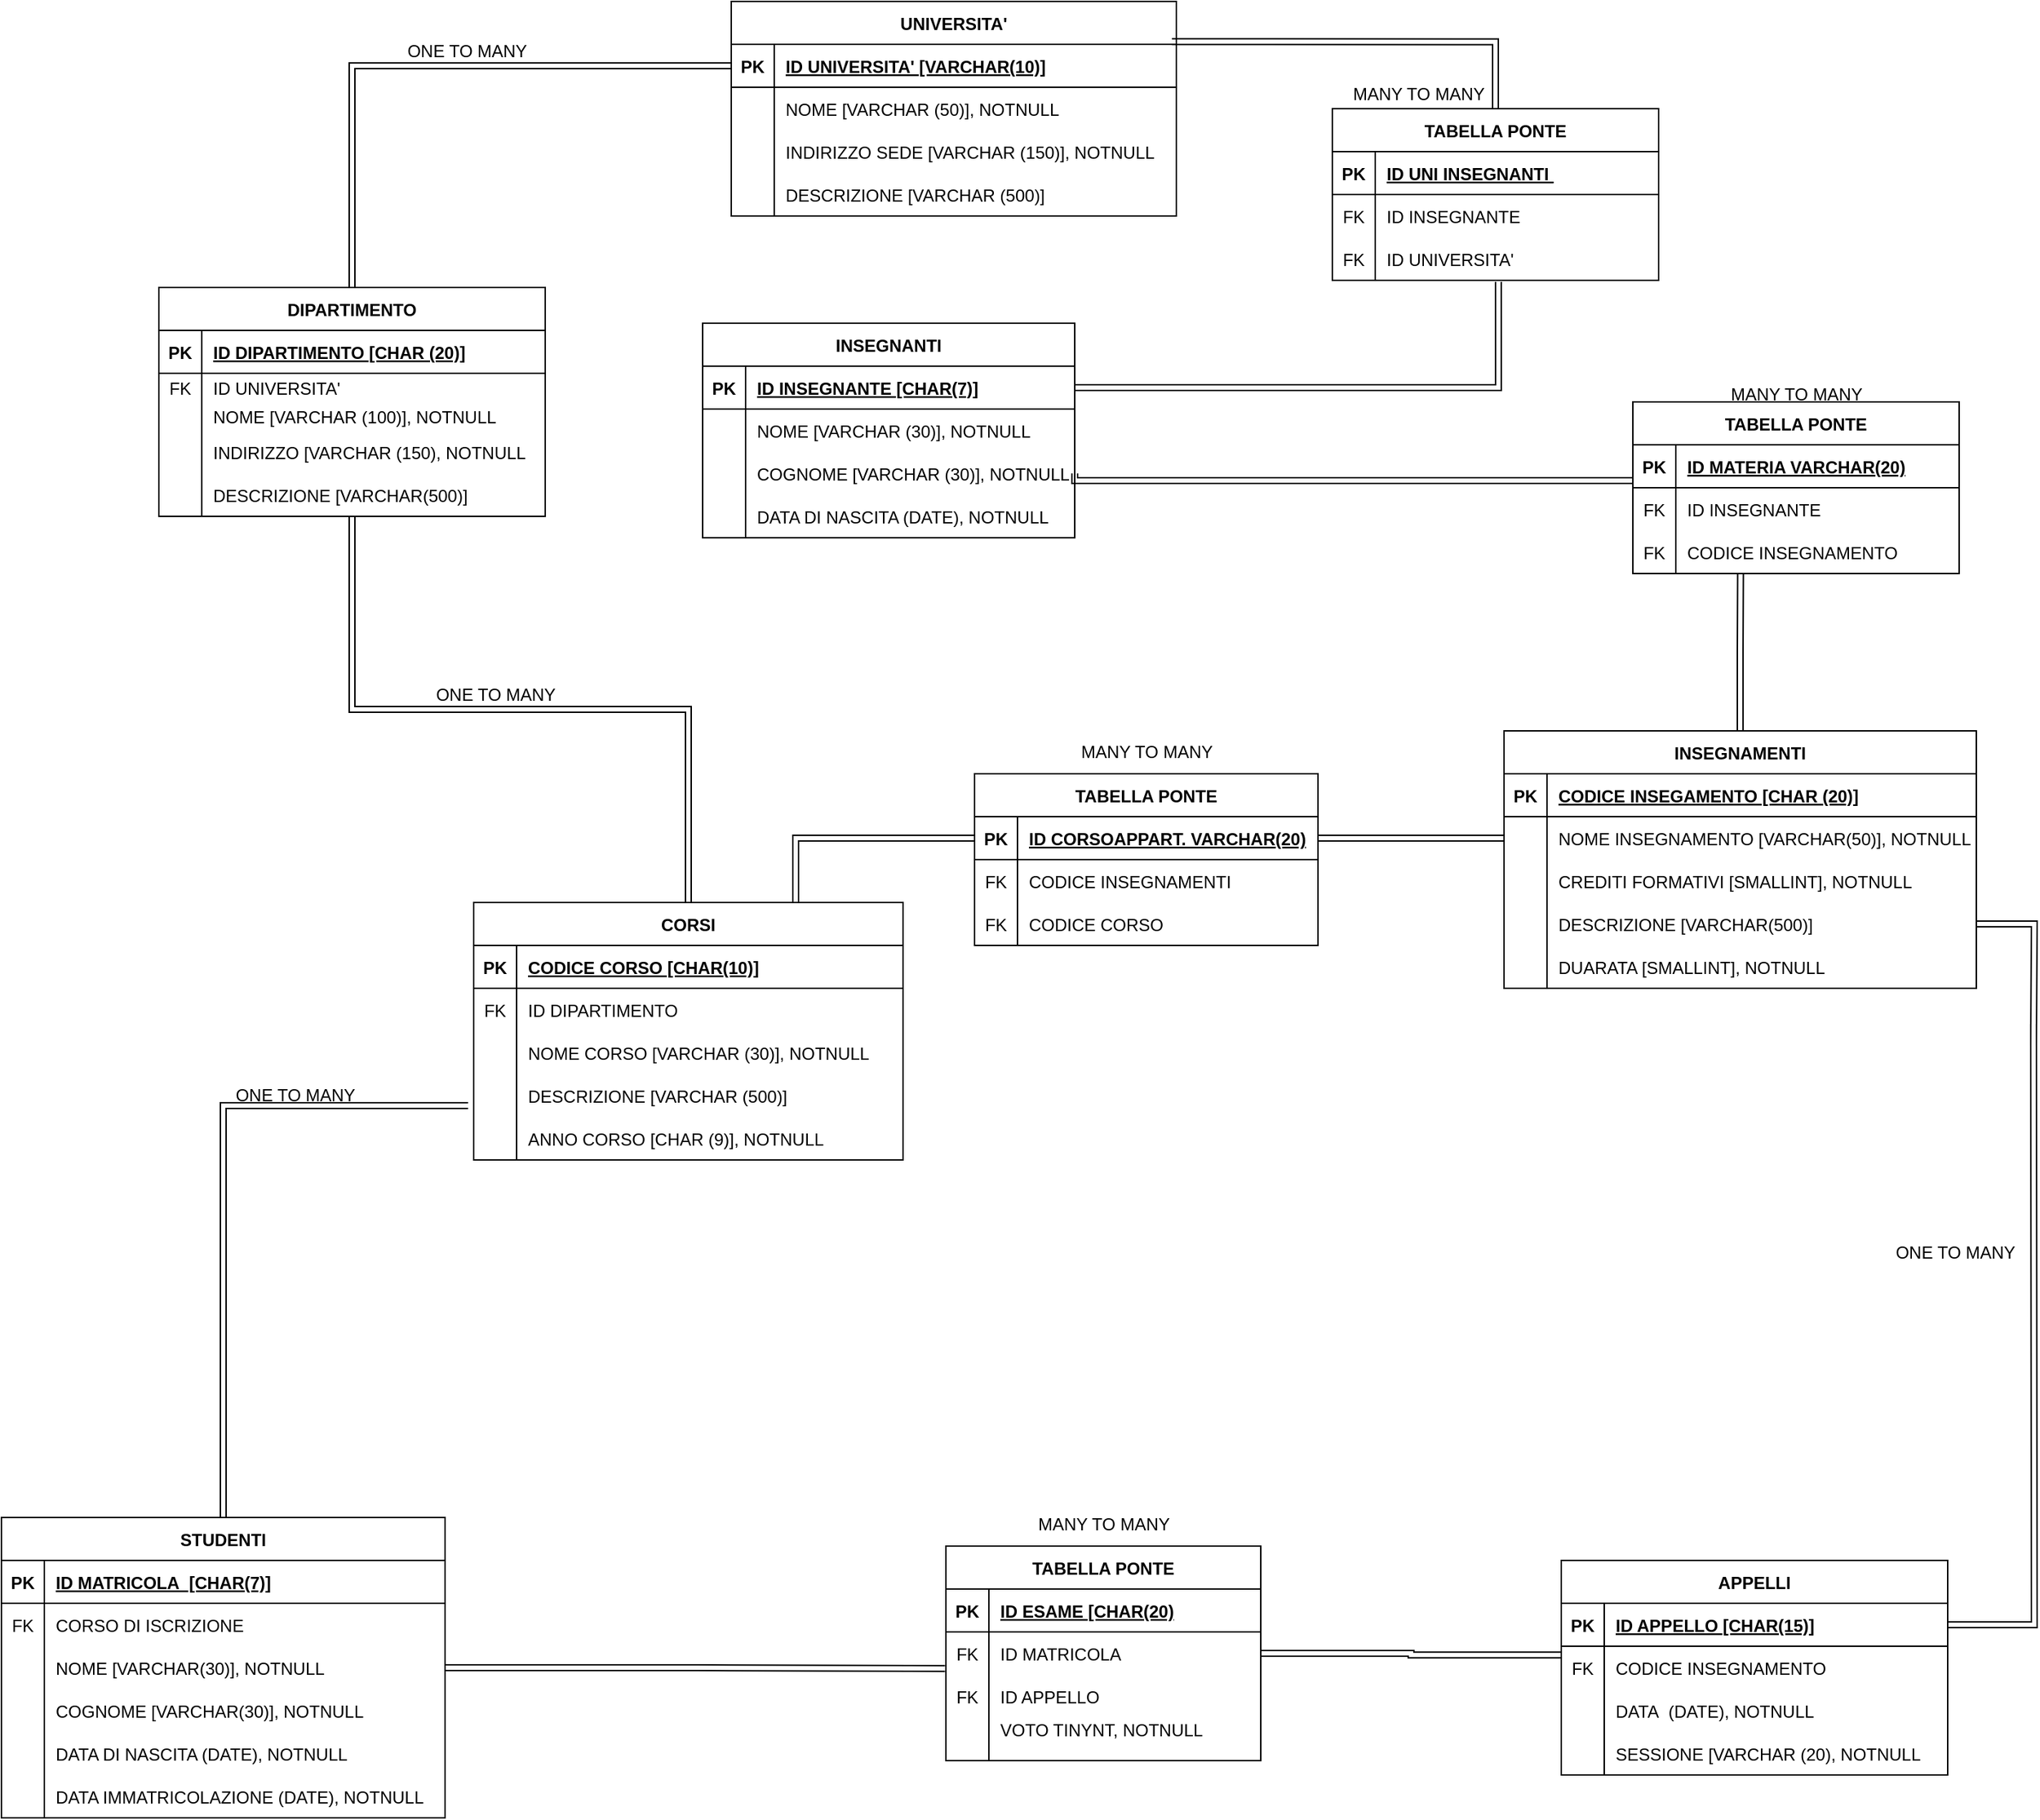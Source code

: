 <mxfile version="20.7.3" type="device"><diagram id="mHBm54Ux4mBfHh0A-Jvw" name="Pagina-1"><mxGraphModel dx="3434" dy="1375" grid="1" gridSize="10" guides="1" tooltips="1" connect="1" arrows="1" fold="1" page="1" pageScale="1" pageWidth="827" pageHeight="1169" math="0" shadow="0"><root><mxCell id="0"/><mxCell id="1" parent="0"/><mxCell id="JIilQJNJ3lquKVJtW94J-14" value="INSEGNANTI" style="shape=table;startSize=30;container=1;collapsible=1;childLayout=tableLayout;fixedRows=1;rowLines=0;fontStyle=1;align=center;resizeLast=1;" parent="1" vertex="1"><mxGeometry x="260" y="235" width="260" height="150" as="geometry"/></mxCell><mxCell id="JIilQJNJ3lquKVJtW94J-15" value="" style="shape=tableRow;horizontal=0;startSize=0;swimlaneHead=0;swimlaneBody=0;fillColor=none;collapsible=0;dropTarget=0;points=[[0,0.5],[1,0.5]];portConstraint=eastwest;top=0;left=0;right=0;bottom=1;" parent="JIilQJNJ3lquKVJtW94J-14" vertex="1"><mxGeometry y="30" width="260" height="30" as="geometry"/></mxCell><mxCell id="JIilQJNJ3lquKVJtW94J-16" value="PK" style="shape=partialRectangle;connectable=0;fillColor=none;top=0;left=0;bottom=0;right=0;fontStyle=1;overflow=hidden;" parent="JIilQJNJ3lquKVJtW94J-15" vertex="1"><mxGeometry width="30" height="30" as="geometry"><mxRectangle width="30" height="30" as="alternateBounds"/></mxGeometry></mxCell><mxCell id="JIilQJNJ3lquKVJtW94J-17" value="ID INSEGNANTE [CHAR(7)]" style="shape=partialRectangle;connectable=0;fillColor=none;top=0;left=0;bottom=0;right=0;align=left;spacingLeft=6;fontStyle=5;overflow=hidden;" parent="JIilQJNJ3lquKVJtW94J-15" vertex="1"><mxGeometry x="30" width="230" height="30" as="geometry"><mxRectangle width="230" height="30" as="alternateBounds"/></mxGeometry></mxCell><mxCell id="JIilQJNJ3lquKVJtW94J-18" value="" style="shape=tableRow;horizontal=0;startSize=0;swimlaneHead=0;swimlaneBody=0;fillColor=none;collapsible=0;dropTarget=0;points=[[0,0.5],[1,0.5]];portConstraint=eastwest;top=0;left=0;right=0;bottom=0;" parent="JIilQJNJ3lquKVJtW94J-14" vertex="1"><mxGeometry y="60" width="260" height="30" as="geometry"/></mxCell><mxCell id="JIilQJNJ3lquKVJtW94J-19" value="" style="shape=partialRectangle;connectable=0;fillColor=none;top=0;left=0;bottom=0;right=0;editable=1;overflow=hidden;" parent="JIilQJNJ3lquKVJtW94J-18" vertex="1"><mxGeometry width="30" height="30" as="geometry"><mxRectangle width="30" height="30" as="alternateBounds"/></mxGeometry></mxCell><mxCell id="JIilQJNJ3lquKVJtW94J-20" value="NOME [VARCHAR (30)], NOTNULL" style="shape=partialRectangle;connectable=0;fillColor=none;top=0;left=0;bottom=0;right=0;align=left;spacingLeft=6;overflow=hidden;" parent="JIilQJNJ3lquKVJtW94J-18" vertex="1"><mxGeometry x="30" width="230" height="30" as="geometry"><mxRectangle width="230" height="30" as="alternateBounds"/></mxGeometry></mxCell><mxCell id="JIilQJNJ3lquKVJtW94J-21" value="" style="shape=tableRow;horizontal=0;startSize=0;swimlaneHead=0;swimlaneBody=0;fillColor=none;collapsible=0;dropTarget=0;points=[[0,0.5],[1,0.5]];portConstraint=eastwest;top=0;left=0;right=0;bottom=0;" parent="JIilQJNJ3lquKVJtW94J-14" vertex="1"><mxGeometry y="90" width="260" height="30" as="geometry"/></mxCell><mxCell id="JIilQJNJ3lquKVJtW94J-22" value="" style="shape=partialRectangle;connectable=0;fillColor=none;top=0;left=0;bottom=0;right=0;editable=1;overflow=hidden;" parent="JIilQJNJ3lquKVJtW94J-21" vertex="1"><mxGeometry width="30" height="30" as="geometry"><mxRectangle width="30" height="30" as="alternateBounds"/></mxGeometry></mxCell><mxCell id="JIilQJNJ3lquKVJtW94J-23" value="COGNOME [VARCHAR (30)], NOTNULL" style="shape=partialRectangle;connectable=0;fillColor=none;top=0;left=0;bottom=0;right=0;align=left;spacingLeft=6;overflow=hidden;" parent="JIilQJNJ3lquKVJtW94J-21" vertex="1"><mxGeometry x="30" width="230" height="30" as="geometry"><mxRectangle width="230" height="30" as="alternateBounds"/></mxGeometry></mxCell><mxCell id="JIilQJNJ3lquKVJtW94J-24" value="" style="shape=tableRow;horizontal=0;startSize=0;swimlaneHead=0;swimlaneBody=0;fillColor=none;collapsible=0;dropTarget=0;points=[[0,0.5],[1,0.5]];portConstraint=eastwest;top=0;left=0;right=0;bottom=0;" parent="JIilQJNJ3lquKVJtW94J-14" vertex="1"><mxGeometry y="120" width="260" height="30" as="geometry"/></mxCell><mxCell id="JIilQJNJ3lquKVJtW94J-25" value="" style="shape=partialRectangle;connectable=0;fillColor=none;top=0;left=0;bottom=0;right=0;editable=1;overflow=hidden;" parent="JIilQJNJ3lquKVJtW94J-24" vertex="1"><mxGeometry width="30" height="30" as="geometry"><mxRectangle width="30" height="30" as="alternateBounds"/></mxGeometry></mxCell><mxCell id="JIilQJNJ3lquKVJtW94J-26" value="DATA DI NASCITA (DATE), NOTNULL" style="shape=partialRectangle;connectable=0;fillColor=none;top=0;left=0;bottom=0;right=0;align=left;spacingLeft=6;overflow=hidden;" parent="JIilQJNJ3lquKVJtW94J-24" vertex="1"><mxGeometry x="30" width="230" height="30" as="geometry"><mxRectangle width="230" height="30" as="alternateBounds"/></mxGeometry></mxCell><mxCell id="JIilQJNJ3lquKVJtW94J-287" style="edgeStyle=orthogonalEdgeStyle;rounded=0;orthogonalLoop=1;jettySize=auto;html=1;exitX=0.5;exitY=0;exitDx=0;exitDy=0;entryX=0.5;entryY=1;entryDx=0;entryDy=0;shape=link;" parent="1" source="JIilQJNJ3lquKVJtW94J-103" target="JIilQJNJ3lquKVJtW94J-168" edge="1"><mxGeometry relative="1" as="geometry"/></mxCell><mxCell id="JIilQJNJ3lquKVJtW94J-103" value="CORSI" style="shape=table;startSize=30;container=1;collapsible=1;childLayout=tableLayout;fixedRows=1;rowLines=0;fontStyle=1;align=center;resizeLast=1;" parent="1" vertex="1"><mxGeometry x="100" y="640" width="300" height="180" as="geometry"/></mxCell><mxCell id="JIilQJNJ3lquKVJtW94J-104" value="" style="shape=tableRow;horizontal=0;startSize=0;swimlaneHead=0;swimlaneBody=0;fillColor=none;collapsible=0;dropTarget=0;points=[[0,0.5],[1,0.5]];portConstraint=eastwest;top=0;left=0;right=0;bottom=1;" parent="JIilQJNJ3lquKVJtW94J-103" vertex="1"><mxGeometry y="30" width="300" height="30" as="geometry"/></mxCell><mxCell id="JIilQJNJ3lquKVJtW94J-105" value="PK" style="shape=partialRectangle;connectable=0;fillColor=none;top=0;left=0;bottom=0;right=0;fontStyle=1;overflow=hidden;" parent="JIilQJNJ3lquKVJtW94J-104" vertex="1"><mxGeometry width="30" height="30" as="geometry"><mxRectangle width="30" height="30" as="alternateBounds"/></mxGeometry></mxCell><mxCell id="JIilQJNJ3lquKVJtW94J-106" value="CODICE CORSO [CHAR(10)]" style="shape=partialRectangle;connectable=0;fillColor=none;top=0;left=0;bottom=0;right=0;align=left;spacingLeft=6;fontStyle=5;overflow=hidden;" parent="JIilQJNJ3lquKVJtW94J-104" vertex="1"><mxGeometry x="30" width="270" height="30" as="geometry"><mxRectangle width="270" height="30" as="alternateBounds"/></mxGeometry></mxCell><mxCell id="2NrSHI1KQ8GiXCyDmvub-64" style="shape=tableRow;horizontal=0;startSize=0;swimlaneHead=0;swimlaneBody=0;fillColor=none;collapsible=0;dropTarget=0;points=[[0,0.5],[1,0.5]];portConstraint=eastwest;top=0;left=0;right=0;bottom=0;" parent="JIilQJNJ3lquKVJtW94J-103" vertex="1"><mxGeometry y="60" width="300" height="30" as="geometry"/></mxCell><mxCell id="2NrSHI1KQ8GiXCyDmvub-65" value="FK" style="shape=partialRectangle;connectable=0;fillColor=none;top=0;left=0;bottom=0;right=0;editable=1;overflow=hidden;" parent="2NrSHI1KQ8GiXCyDmvub-64" vertex="1"><mxGeometry width="30" height="30" as="geometry"><mxRectangle width="30" height="30" as="alternateBounds"/></mxGeometry></mxCell><mxCell id="2NrSHI1KQ8GiXCyDmvub-66" value="ID DIPARTIMENTO" style="shape=partialRectangle;connectable=0;fillColor=none;top=0;left=0;bottom=0;right=0;align=left;spacingLeft=6;overflow=hidden;" parent="2NrSHI1KQ8GiXCyDmvub-64" vertex="1"><mxGeometry x="30" width="270" height="30" as="geometry"><mxRectangle width="270" height="30" as="alternateBounds"/></mxGeometry></mxCell><mxCell id="JIilQJNJ3lquKVJtW94J-107" value="" style="shape=tableRow;horizontal=0;startSize=0;swimlaneHead=0;swimlaneBody=0;fillColor=none;collapsible=0;dropTarget=0;points=[[0,0.5],[1,0.5]];portConstraint=eastwest;top=0;left=0;right=0;bottom=0;" parent="JIilQJNJ3lquKVJtW94J-103" vertex="1"><mxGeometry y="90" width="300" height="30" as="geometry"/></mxCell><mxCell id="JIilQJNJ3lquKVJtW94J-108" value="" style="shape=partialRectangle;connectable=0;fillColor=none;top=0;left=0;bottom=0;right=0;editable=1;overflow=hidden;" parent="JIilQJNJ3lquKVJtW94J-107" vertex="1"><mxGeometry width="30" height="30" as="geometry"><mxRectangle width="30" height="30" as="alternateBounds"/></mxGeometry></mxCell><mxCell id="JIilQJNJ3lquKVJtW94J-109" value="NOME CORSO [VARCHAR (30)], NOTNULL" style="shape=partialRectangle;connectable=0;fillColor=none;top=0;left=0;bottom=0;right=0;align=left;spacingLeft=6;overflow=hidden;" parent="JIilQJNJ3lquKVJtW94J-107" vertex="1"><mxGeometry x="30" width="270" height="30" as="geometry"><mxRectangle width="270" height="30" as="alternateBounds"/></mxGeometry></mxCell><mxCell id="JIilQJNJ3lquKVJtW94J-110" value="" style="shape=tableRow;horizontal=0;startSize=0;swimlaneHead=0;swimlaneBody=0;fillColor=none;collapsible=0;dropTarget=0;points=[[0,0.5],[1,0.5]];portConstraint=eastwest;top=0;left=0;right=0;bottom=0;" parent="JIilQJNJ3lquKVJtW94J-103" vertex="1"><mxGeometry y="120" width="300" height="30" as="geometry"/></mxCell><mxCell id="JIilQJNJ3lquKVJtW94J-111" value="" style="shape=partialRectangle;connectable=0;fillColor=none;top=0;left=0;bottom=0;right=0;editable=1;overflow=hidden;" parent="JIilQJNJ3lquKVJtW94J-110" vertex="1"><mxGeometry width="30" height="30" as="geometry"><mxRectangle width="30" height="30" as="alternateBounds"/></mxGeometry></mxCell><mxCell id="JIilQJNJ3lquKVJtW94J-112" value="DESCRIZIONE [VARCHAR (500)]" style="shape=partialRectangle;connectable=0;fillColor=none;top=0;left=0;bottom=0;right=0;align=left;spacingLeft=6;overflow=hidden;" parent="JIilQJNJ3lquKVJtW94J-110" vertex="1"><mxGeometry x="30" width="270" height="30" as="geometry"><mxRectangle width="270" height="30" as="alternateBounds"/></mxGeometry></mxCell><mxCell id="JIilQJNJ3lquKVJtW94J-113" value="" style="shape=tableRow;horizontal=0;startSize=0;swimlaneHead=0;swimlaneBody=0;fillColor=none;collapsible=0;dropTarget=0;points=[[0,0.5],[1,0.5]];portConstraint=eastwest;top=0;left=0;right=0;bottom=0;" parent="JIilQJNJ3lquKVJtW94J-103" vertex="1"><mxGeometry y="150" width="300" height="30" as="geometry"/></mxCell><mxCell id="JIilQJNJ3lquKVJtW94J-114" value="" style="shape=partialRectangle;connectable=0;fillColor=none;top=0;left=0;bottom=0;right=0;editable=1;overflow=hidden;" parent="JIilQJNJ3lquKVJtW94J-113" vertex="1"><mxGeometry width="30" height="30" as="geometry"><mxRectangle width="30" height="30" as="alternateBounds"/></mxGeometry></mxCell><mxCell id="JIilQJNJ3lquKVJtW94J-115" value="ANNO CORSO [CHAR (9)], NOTNULL" style="shape=partialRectangle;connectable=0;fillColor=none;top=0;left=0;bottom=0;right=0;align=left;spacingLeft=6;overflow=hidden;" parent="JIilQJNJ3lquKVJtW94J-113" vertex="1"><mxGeometry x="30" width="270" height="30" as="geometry"><mxRectangle width="270" height="30" as="alternateBounds"/></mxGeometry></mxCell><mxCell id="2NrSHI1KQ8GiXCyDmvub-63" style="edgeStyle=orthogonalEdgeStyle;shape=link;rounded=0;orthogonalLoop=1;jettySize=auto;html=1;exitX=0.5;exitY=0;exitDx=0;exitDy=0;entryX=0.33;entryY=1;entryDx=0;entryDy=0;entryPerimeter=0;" parent="1" source="JIilQJNJ3lquKVJtW94J-116" target="JIilQJNJ3lquKVJtW94J-280" edge="1"><mxGeometry relative="1" as="geometry"/></mxCell><mxCell id="JIilQJNJ3lquKVJtW94J-116" value="INSEGNAMENTI" style="shape=table;startSize=30;container=1;collapsible=1;childLayout=tableLayout;fixedRows=1;rowLines=0;fontStyle=1;align=center;resizeLast=1;" parent="1" vertex="1"><mxGeometry x="820" y="520" width="330" height="180" as="geometry"/></mxCell><mxCell id="JIilQJNJ3lquKVJtW94J-117" value="" style="shape=tableRow;horizontal=0;startSize=0;swimlaneHead=0;swimlaneBody=0;fillColor=none;collapsible=0;dropTarget=0;points=[[0,0.5],[1,0.5]];portConstraint=eastwest;top=0;left=0;right=0;bottom=1;" parent="JIilQJNJ3lquKVJtW94J-116" vertex="1"><mxGeometry y="30" width="330" height="30" as="geometry"/></mxCell><mxCell id="JIilQJNJ3lquKVJtW94J-118" value="PK" style="shape=partialRectangle;connectable=0;fillColor=none;top=0;left=0;bottom=0;right=0;fontStyle=1;overflow=hidden;" parent="JIilQJNJ3lquKVJtW94J-117" vertex="1"><mxGeometry width="30" height="30" as="geometry"><mxRectangle width="30" height="30" as="alternateBounds"/></mxGeometry></mxCell><mxCell id="JIilQJNJ3lquKVJtW94J-119" value="CODICE INSEGAMENTO [CHAR (20)]" style="shape=partialRectangle;connectable=0;fillColor=none;top=0;left=0;bottom=0;right=0;align=left;spacingLeft=6;fontStyle=5;overflow=hidden;" parent="JIilQJNJ3lquKVJtW94J-117" vertex="1"><mxGeometry x="30" width="300" height="30" as="geometry"><mxRectangle width="300" height="30" as="alternateBounds"/></mxGeometry></mxCell><mxCell id="JIilQJNJ3lquKVJtW94J-120" value="" style="shape=tableRow;horizontal=0;startSize=0;swimlaneHead=0;swimlaneBody=0;fillColor=none;collapsible=0;dropTarget=0;points=[[0,0.5],[1,0.5]];portConstraint=eastwest;top=0;left=0;right=0;bottom=0;" parent="JIilQJNJ3lquKVJtW94J-116" vertex="1"><mxGeometry y="60" width="330" height="30" as="geometry"/></mxCell><mxCell id="JIilQJNJ3lquKVJtW94J-121" value="" style="shape=partialRectangle;connectable=0;fillColor=none;top=0;left=0;bottom=0;right=0;editable=1;overflow=hidden;" parent="JIilQJNJ3lquKVJtW94J-120" vertex="1"><mxGeometry width="30" height="30" as="geometry"><mxRectangle width="30" height="30" as="alternateBounds"/></mxGeometry></mxCell><mxCell id="JIilQJNJ3lquKVJtW94J-122" value="NOME INSEGNAMENTO [VARCHAR(50)], NOTNULL" style="shape=partialRectangle;connectable=0;fillColor=none;top=0;left=0;bottom=0;right=0;align=left;spacingLeft=6;overflow=hidden;" parent="JIilQJNJ3lquKVJtW94J-120" vertex="1"><mxGeometry x="30" width="300" height="30" as="geometry"><mxRectangle width="300" height="30" as="alternateBounds"/></mxGeometry></mxCell><mxCell id="JIilQJNJ3lquKVJtW94J-123" value="" style="shape=tableRow;horizontal=0;startSize=0;swimlaneHead=0;swimlaneBody=0;fillColor=none;collapsible=0;dropTarget=0;points=[[0,0.5],[1,0.5]];portConstraint=eastwest;top=0;left=0;right=0;bottom=0;" parent="JIilQJNJ3lquKVJtW94J-116" vertex="1"><mxGeometry y="90" width="330" height="30" as="geometry"/></mxCell><mxCell id="JIilQJNJ3lquKVJtW94J-124" value="" style="shape=partialRectangle;connectable=0;fillColor=none;top=0;left=0;bottom=0;right=0;editable=1;overflow=hidden;" parent="JIilQJNJ3lquKVJtW94J-123" vertex="1"><mxGeometry width="30" height="30" as="geometry"><mxRectangle width="30" height="30" as="alternateBounds"/></mxGeometry></mxCell><mxCell id="JIilQJNJ3lquKVJtW94J-125" value="CREDITI FORMATIVI [SMALLINT], NOTNULL" style="shape=partialRectangle;connectable=0;fillColor=none;top=0;left=0;bottom=0;right=0;align=left;spacingLeft=6;overflow=hidden;" parent="JIilQJNJ3lquKVJtW94J-123" vertex="1"><mxGeometry x="30" width="300" height="30" as="geometry"><mxRectangle width="300" height="30" as="alternateBounds"/></mxGeometry></mxCell><mxCell id="JIilQJNJ3lquKVJtW94J-126" value="" style="shape=tableRow;horizontal=0;startSize=0;swimlaneHead=0;swimlaneBody=0;fillColor=none;collapsible=0;dropTarget=0;points=[[0,0.5],[1,0.5]];portConstraint=eastwest;top=0;left=0;right=0;bottom=0;" parent="JIilQJNJ3lquKVJtW94J-116" vertex="1"><mxGeometry y="120" width="330" height="30" as="geometry"/></mxCell><mxCell id="JIilQJNJ3lquKVJtW94J-127" value="" style="shape=partialRectangle;connectable=0;fillColor=none;top=0;left=0;bottom=0;right=0;editable=1;overflow=hidden;" parent="JIilQJNJ3lquKVJtW94J-126" vertex="1"><mxGeometry width="30" height="30" as="geometry"><mxRectangle width="30" height="30" as="alternateBounds"/></mxGeometry></mxCell><mxCell id="JIilQJNJ3lquKVJtW94J-128" value="DESCRIZIONE [VARCHAR(500)]" style="shape=partialRectangle;connectable=0;fillColor=none;top=0;left=0;bottom=0;right=0;align=left;spacingLeft=6;overflow=hidden;" parent="JIilQJNJ3lquKVJtW94J-126" vertex="1"><mxGeometry x="30" width="300" height="30" as="geometry"><mxRectangle width="300" height="30" as="alternateBounds"/></mxGeometry></mxCell><mxCell id="JIilQJNJ3lquKVJtW94J-206" style="shape=tableRow;horizontal=0;startSize=0;swimlaneHead=0;swimlaneBody=0;fillColor=none;collapsible=0;dropTarget=0;points=[[0,0.5],[1,0.5]];portConstraint=eastwest;top=0;left=0;right=0;bottom=0;" parent="JIilQJNJ3lquKVJtW94J-116" vertex="1"><mxGeometry y="150" width="330" height="30" as="geometry"/></mxCell><mxCell id="JIilQJNJ3lquKVJtW94J-207" style="shape=partialRectangle;connectable=0;fillColor=none;top=0;left=0;bottom=0;right=0;editable=1;overflow=hidden;" parent="JIilQJNJ3lquKVJtW94J-206" vertex="1"><mxGeometry width="30" height="30" as="geometry"><mxRectangle width="30" height="30" as="alternateBounds"/></mxGeometry></mxCell><mxCell id="JIilQJNJ3lquKVJtW94J-208" value="DUARATA [SMALLINT], NOTNULL" style="shape=partialRectangle;connectable=0;fillColor=none;top=0;left=0;bottom=0;right=0;align=left;spacingLeft=6;overflow=hidden;" parent="JIilQJNJ3lquKVJtW94J-206" vertex="1"><mxGeometry x="30" width="300" height="30" as="geometry"><mxRectangle width="300" height="30" as="alternateBounds"/></mxGeometry></mxCell><mxCell id="JIilQJNJ3lquKVJtW94J-142" value="APPELLI" style="shape=table;startSize=30;container=1;collapsible=1;childLayout=tableLayout;fixedRows=1;rowLines=0;fontStyle=1;align=center;resizeLast=1;" parent="1" vertex="1"><mxGeometry x="860" y="1100" width="270" height="150" as="geometry"/></mxCell><mxCell id="JIilQJNJ3lquKVJtW94J-143" value="" style="shape=tableRow;horizontal=0;startSize=0;swimlaneHead=0;swimlaneBody=0;fillColor=none;collapsible=0;dropTarget=0;points=[[0,0.5],[1,0.5]];portConstraint=eastwest;top=0;left=0;right=0;bottom=1;" parent="JIilQJNJ3lquKVJtW94J-142" vertex="1"><mxGeometry y="30" width="270" height="30" as="geometry"/></mxCell><mxCell id="JIilQJNJ3lquKVJtW94J-144" value="PK" style="shape=partialRectangle;connectable=0;fillColor=none;top=0;left=0;bottom=0;right=0;fontStyle=1;overflow=hidden;" parent="JIilQJNJ3lquKVJtW94J-143" vertex="1"><mxGeometry width="30" height="30" as="geometry"><mxRectangle width="30" height="30" as="alternateBounds"/></mxGeometry></mxCell><mxCell id="JIilQJNJ3lquKVJtW94J-145" value="ID APPELLO [CHAR(15)]" style="shape=partialRectangle;connectable=0;fillColor=none;top=0;left=0;bottom=0;right=0;align=left;spacingLeft=6;fontStyle=5;overflow=hidden;" parent="JIilQJNJ3lquKVJtW94J-143" vertex="1"><mxGeometry x="30" width="240" height="30" as="geometry"><mxRectangle width="240" height="30" as="alternateBounds"/></mxGeometry></mxCell><mxCell id="2NrSHI1KQ8GiXCyDmvub-137" style="shape=tableRow;horizontal=0;startSize=0;swimlaneHead=0;swimlaneBody=0;fillColor=none;collapsible=0;dropTarget=0;points=[[0,0.5],[1,0.5]];portConstraint=eastwest;top=0;left=0;right=0;bottom=0;" parent="JIilQJNJ3lquKVJtW94J-142" vertex="1"><mxGeometry y="60" width="270" height="30" as="geometry"/></mxCell><mxCell id="2NrSHI1KQ8GiXCyDmvub-138" value="FK" style="shape=partialRectangle;connectable=0;fillColor=none;top=0;left=0;bottom=0;right=0;editable=1;overflow=hidden;" parent="2NrSHI1KQ8GiXCyDmvub-137" vertex="1"><mxGeometry width="30" height="30" as="geometry"><mxRectangle width="30" height="30" as="alternateBounds"/></mxGeometry></mxCell><mxCell id="2NrSHI1KQ8GiXCyDmvub-139" value="CODICE INSEGNAMENTO" style="shape=partialRectangle;connectable=0;fillColor=none;top=0;left=0;bottom=0;right=0;align=left;spacingLeft=6;overflow=hidden;" parent="2NrSHI1KQ8GiXCyDmvub-137" vertex="1"><mxGeometry x="30" width="240" height="30" as="geometry"><mxRectangle width="240" height="30" as="alternateBounds"/></mxGeometry></mxCell><mxCell id="JIilQJNJ3lquKVJtW94J-146" value="" style="shape=tableRow;horizontal=0;startSize=0;swimlaneHead=0;swimlaneBody=0;fillColor=none;collapsible=0;dropTarget=0;points=[[0,0.5],[1,0.5]];portConstraint=eastwest;top=0;left=0;right=0;bottom=0;" parent="JIilQJNJ3lquKVJtW94J-142" vertex="1"><mxGeometry y="90" width="270" height="30" as="geometry"/></mxCell><mxCell id="JIilQJNJ3lquKVJtW94J-147" value="" style="shape=partialRectangle;connectable=0;fillColor=none;top=0;left=0;bottom=0;right=0;editable=1;overflow=hidden;" parent="JIilQJNJ3lquKVJtW94J-146" vertex="1"><mxGeometry width="30" height="30" as="geometry"><mxRectangle width="30" height="30" as="alternateBounds"/></mxGeometry></mxCell><mxCell id="JIilQJNJ3lquKVJtW94J-148" value="DATA  (DATE), NOTNULL" style="shape=partialRectangle;connectable=0;fillColor=none;top=0;left=0;bottom=0;right=0;align=left;spacingLeft=6;overflow=hidden;" parent="JIilQJNJ3lquKVJtW94J-146" vertex="1"><mxGeometry x="30" width="240" height="30" as="geometry"><mxRectangle width="240" height="30" as="alternateBounds"/></mxGeometry></mxCell><mxCell id="JIilQJNJ3lquKVJtW94J-149" value="" style="shape=tableRow;horizontal=0;startSize=0;swimlaneHead=0;swimlaneBody=0;fillColor=none;collapsible=0;dropTarget=0;points=[[0,0.5],[1,0.5]];portConstraint=eastwest;top=0;left=0;right=0;bottom=0;" parent="JIilQJNJ3lquKVJtW94J-142" vertex="1"><mxGeometry y="120" width="270" height="30" as="geometry"/></mxCell><mxCell id="JIilQJNJ3lquKVJtW94J-150" value="" style="shape=partialRectangle;connectable=0;fillColor=none;top=0;left=0;bottom=0;right=0;editable=1;overflow=hidden;" parent="JIilQJNJ3lquKVJtW94J-149" vertex="1"><mxGeometry width="30" height="30" as="geometry"><mxRectangle width="30" height="30" as="alternateBounds"/></mxGeometry></mxCell><mxCell id="JIilQJNJ3lquKVJtW94J-151" value="SESSIONE [VARCHAR (20), NOTNULL" style="shape=partialRectangle;connectable=0;fillColor=none;top=0;left=0;bottom=0;right=0;align=left;spacingLeft=6;overflow=hidden;" parent="JIilQJNJ3lquKVJtW94J-149" vertex="1"><mxGeometry x="30" width="240" height="30" as="geometry"><mxRectangle width="240" height="30" as="alternateBounds"/></mxGeometry></mxCell><mxCell id="JIilQJNJ3lquKVJtW94J-155" value="UNIVERSITA'" style="shape=table;startSize=30;container=1;collapsible=1;childLayout=tableLayout;fixedRows=1;rowLines=0;fontStyle=1;align=center;resizeLast=1;" parent="1" vertex="1"><mxGeometry x="280" y="10" width="311" height="150" as="geometry"/></mxCell><mxCell id="JIilQJNJ3lquKVJtW94J-156" value="" style="shape=tableRow;horizontal=0;startSize=0;swimlaneHead=0;swimlaneBody=0;fillColor=none;collapsible=0;dropTarget=0;points=[[0,0.5],[1,0.5]];portConstraint=eastwest;top=0;left=0;right=0;bottom=1;" parent="JIilQJNJ3lquKVJtW94J-155" vertex="1"><mxGeometry y="30" width="311" height="30" as="geometry"/></mxCell><mxCell id="JIilQJNJ3lquKVJtW94J-157" value="PK" style="shape=partialRectangle;connectable=0;fillColor=none;top=0;left=0;bottom=0;right=0;fontStyle=1;overflow=hidden;" parent="JIilQJNJ3lquKVJtW94J-156" vertex="1"><mxGeometry width="30" height="30" as="geometry"><mxRectangle width="30" height="30" as="alternateBounds"/></mxGeometry></mxCell><mxCell id="JIilQJNJ3lquKVJtW94J-158" value="ID UNIVERSITA' [VARCHAR(10)]" style="shape=partialRectangle;connectable=0;fillColor=none;top=0;left=0;bottom=0;right=0;align=left;spacingLeft=6;fontStyle=5;overflow=hidden;" parent="JIilQJNJ3lquKVJtW94J-156" vertex="1"><mxGeometry x="30" width="281" height="30" as="geometry"><mxRectangle width="281" height="30" as="alternateBounds"/></mxGeometry></mxCell><mxCell id="JIilQJNJ3lquKVJtW94J-159" value="" style="shape=tableRow;horizontal=0;startSize=0;swimlaneHead=0;swimlaneBody=0;fillColor=none;collapsible=0;dropTarget=0;points=[[0,0.5],[1,0.5]];portConstraint=eastwest;top=0;left=0;right=0;bottom=0;" parent="JIilQJNJ3lquKVJtW94J-155" vertex="1"><mxGeometry y="60" width="311" height="30" as="geometry"/></mxCell><mxCell id="JIilQJNJ3lquKVJtW94J-160" value="" style="shape=partialRectangle;connectable=0;fillColor=none;top=0;left=0;bottom=0;right=0;editable=1;overflow=hidden;" parent="JIilQJNJ3lquKVJtW94J-159" vertex="1"><mxGeometry width="30" height="30" as="geometry"><mxRectangle width="30" height="30" as="alternateBounds"/></mxGeometry></mxCell><mxCell id="JIilQJNJ3lquKVJtW94J-161" value="NOME [VARCHAR (50)], NOTNULL" style="shape=partialRectangle;connectable=0;fillColor=none;top=0;left=0;bottom=0;right=0;align=left;spacingLeft=6;overflow=hidden;" parent="JIilQJNJ3lquKVJtW94J-159" vertex="1"><mxGeometry x="30" width="281" height="30" as="geometry"><mxRectangle width="281" height="30" as="alternateBounds"/></mxGeometry></mxCell><mxCell id="JIilQJNJ3lquKVJtW94J-162" value="" style="shape=tableRow;horizontal=0;startSize=0;swimlaneHead=0;swimlaneBody=0;fillColor=none;collapsible=0;dropTarget=0;points=[[0,0.5],[1,0.5]];portConstraint=eastwest;top=0;left=0;right=0;bottom=0;" parent="JIilQJNJ3lquKVJtW94J-155" vertex="1"><mxGeometry y="90" width="311" height="30" as="geometry"/></mxCell><mxCell id="JIilQJNJ3lquKVJtW94J-163" value="" style="shape=partialRectangle;connectable=0;fillColor=none;top=0;left=0;bottom=0;right=0;editable=1;overflow=hidden;" parent="JIilQJNJ3lquKVJtW94J-162" vertex="1"><mxGeometry width="30" height="30" as="geometry"><mxRectangle width="30" height="30" as="alternateBounds"/></mxGeometry></mxCell><mxCell id="JIilQJNJ3lquKVJtW94J-164" value="INDIRIZZO SEDE [VARCHAR (150)], NOTNULL" style="shape=partialRectangle;connectable=0;fillColor=none;top=0;left=0;bottom=0;right=0;align=left;spacingLeft=6;overflow=hidden;" parent="JIilQJNJ3lquKVJtW94J-162" vertex="1"><mxGeometry x="30" width="281" height="30" as="geometry"><mxRectangle width="281" height="30" as="alternateBounds"/></mxGeometry></mxCell><mxCell id="JIilQJNJ3lquKVJtW94J-165" value="" style="shape=tableRow;horizontal=0;startSize=0;swimlaneHead=0;swimlaneBody=0;fillColor=none;collapsible=0;dropTarget=0;points=[[0,0.5],[1,0.5]];portConstraint=eastwest;top=0;left=0;right=0;bottom=0;" parent="JIilQJNJ3lquKVJtW94J-155" vertex="1"><mxGeometry y="120" width="311" height="30" as="geometry"/></mxCell><mxCell id="JIilQJNJ3lquKVJtW94J-166" value="" style="shape=partialRectangle;connectable=0;fillColor=none;top=0;left=0;bottom=0;right=0;editable=1;overflow=hidden;" parent="JIilQJNJ3lquKVJtW94J-165" vertex="1"><mxGeometry width="30" height="30" as="geometry"><mxRectangle width="30" height="30" as="alternateBounds"/></mxGeometry></mxCell><mxCell id="JIilQJNJ3lquKVJtW94J-167" value="DESCRIZIONE [VARCHAR (500)]" style="shape=partialRectangle;connectable=0;fillColor=none;top=0;left=0;bottom=0;right=0;align=left;spacingLeft=6;overflow=hidden;" parent="JIilQJNJ3lquKVJtW94J-165" vertex="1"><mxGeometry x="30" width="281" height="30" as="geometry"><mxRectangle width="281" height="30" as="alternateBounds"/></mxGeometry></mxCell><mxCell id="JIilQJNJ3lquKVJtW94J-288" style="edgeStyle=orthogonalEdgeStyle;rounded=0;orthogonalLoop=1;jettySize=auto;html=1;exitX=0.5;exitY=0;exitDx=0;exitDy=0;entryX=0;entryY=0.5;entryDx=0;entryDy=0;shape=link;" parent="1" source="JIilQJNJ3lquKVJtW94J-168" target="JIilQJNJ3lquKVJtW94J-156" edge="1"><mxGeometry relative="1" as="geometry"/></mxCell><mxCell id="JIilQJNJ3lquKVJtW94J-168" value="DIPARTIMENTO" style="shape=table;startSize=30;container=1;collapsible=1;childLayout=tableLayout;fixedRows=1;rowLines=0;fontStyle=1;align=center;resizeLast=1;" parent="1" vertex="1"><mxGeometry x="-120" y="210" width="270" height="160" as="geometry"/></mxCell><mxCell id="JIilQJNJ3lquKVJtW94J-169" value="" style="shape=tableRow;horizontal=0;startSize=0;swimlaneHead=0;swimlaneBody=0;fillColor=none;collapsible=0;dropTarget=0;points=[[0,0.5],[1,0.5]];portConstraint=eastwest;top=0;left=0;right=0;bottom=1;" parent="JIilQJNJ3lquKVJtW94J-168" vertex="1"><mxGeometry y="30" width="270" height="30" as="geometry"/></mxCell><mxCell id="JIilQJNJ3lquKVJtW94J-170" value="PK" style="shape=partialRectangle;connectable=0;fillColor=none;top=0;left=0;bottom=0;right=0;fontStyle=1;overflow=hidden;" parent="JIilQJNJ3lquKVJtW94J-169" vertex="1"><mxGeometry width="30" height="30" as="geometry"><mxRectangle width="30" height="30" as="alternateBounds"/></mxGeometry></mxCell><mxCell id="JIilQJNJ3lquKVJtW94J-171" value="ID DIPARTIMENTO [CHAR (20)]" style="shape=partialRectangle;connectable=0;fillColor=none;top=0;left=0;bottom=0;right=0;align=left;spacingLeft=6;fontStyle=5;overflow=hidden;" parent="JIilQJNJ3lquKVJtW94J-169" vertex="1"><mxGeometry x="30" width="240" height="30" as="geometry"><mxRectangle width="240" height="30" as="alternateBounds"/></mxGeometry></mxCell><mxCell id="2NrSHI1KQ8GiXCyDmvub-67" style="shape=tableRow;horizontal=0;startSize=0;swimlaneHead=0;swimlaneBody=0;fillColor=none;collapsible=0;dropTarget=0;points=[[0,0.5],[1,0.5]];portConstraint=eastwest;top=0;left=0;right=0;bottom=0;" parent="JIilQJNJ3lquKVJtW94J-168" vertex="1"><mxGeometry y="60" width="270" height="20" as="geometry"/></mxCell><mxCell id="2NrSHI1KQ8GiXCyDmvub-68" value="FK" style="shape=partialRectangle;connectable=0;fillColor=none;top=0;left=0;bottom=0;right=0;editable=1;overflow=hidden;" parent="2NrSHI1KQ8GiXCyDmvub-67" vertex="1"><mxGeometry width="30" height="20" as="geometry"><mxRectangle width="30" height="20" as="alternateBounds"/></mxGeometry></mxCell><mxCell id="2NrSHI1KQ8GiXCyDmvub-69" value="ID UNIVERSITA'" style="shape=partialRectangle;connectable=0;fillColor=none;top=0;left=0;bottom=0;right=0;align=left;spacingLeft=6;overflow=hidden;" parent="2NrSHI1KQ8GiXCyDmvub-67" vertex="1"><mxGeometry x="30" width="240" height="20" as="geometry"><mxRectangle width="240" height="20" as="alternateBounds"/></mxGeometry></mxCell><mxCell id="JIilQJNJ3lquKVJtW94J-172" value="" style="shape=tableRow;horizontal=0;startSize=0;swimlaneHead=0;swimlaneBody=0;fillColor=none;collapsible=0;dropTarget=0;points=[[0,0.5],[1,0.5]];portConstraint=eastwest;top=0;left=0;right=0;bottom=0;" parent="JIilQJNJ3lquKVJtW94J-168" vertex="1"><mxGeometry y="80" width="270" height="20" as="geometry"/></mxCell><mxCell id="JIilQJNJ3lquKVJtW94J-173" value="" style="shape=partialRectangle;connectable=0;fillColor=none;top=0;left=0;bottom=0;right=0;editable=1;overflow=hidden;" parent="JIilQJNJ3lquKVJtW94J-172" vertex="1"><mxGeometry width="30" height="20" as="geometry"><mxRectangle width="30" height="20" as="alternateBounds"/></mxGeometry></mxCell><mxCell id="JIilQJNJ3lquKVJtW94J-174" value="NOME [VARCHAR (100)], NOTNULL" style="shape=partialRectangle;connectable=0;fillColor=none;top=0;left=0;bottom=0;right=0;align=left;spacingLeft=6;overflow=hidden;" parent="JIilQJNJ3lquKVJtW94J-172" vertex="1"><mxGeometry x="30" width="240" height="20" as="geometry"><mxRectangle width="240" height="20" as="alternateBounds"/></mxGeometry></mxCell><mxCell id="JIilQJNJ3lquKVJtW94J-175" value="" style="shape=tableRow;horizontal=0;startSize=0;swimlaneHead=0;swimlaneBody=0;fillColor=none;collapsible=0;dropTarget=0;points=[[0,0.5],[1,0.5]];portConstraint=eastwest;top=0;left=0;right=0;bottom=0;" parent="JIilQJNJ3lquKVJtW94J-168" vertex="1"><mxGeometry y="100" width="270" height="30" as="geometry"/></mxCell><mxCell id="JIilQJNJ3lquKVJtW94J-176" value="" style="shape=partialRectangle;connectable=0;fillColor=none;top=0;left=0;bottom=0;right=0;editable=1;overflow=hidden;" parent="JIilQJNJ3lquKVJtW94J-175" vertex="1"><mxGeometry width="30" height="30" as="geometry"><mxRectangle width="30" height="30" as="alternateBounds"/></mxGeometry></mxCell><mxCell id="JIilQJNJ3lquKVJtW94J-177" value="INDIRIZZO [VARCHAR (150), NOTNULL" style="shape=partialRectangle;connectable=0;fillColor=none;top=0;left=0;bottom=0;right=0;align=left;spacingLeft=6;overflow=hidden;" parent="JIilQJNJ3lquKVJtW94J-175" vertex="1"><mxGeometry x="30" width="240" height="30" as="geometry"><mxRectangle width="240" height="30" as="alternateBounds"/></mxGeometry></mxCell><mxCell id="JIilQJNJ3lquKVJtW94J-178" value="" style="shape=tableRow;horizontal=0;startSize=0;swimlaneHead=0;swimlaneBody=0;fillColor=none;collapsible=0;dropTarget=0;points=[[0,0.5],[1,0.5]];portConstraint=eastwest;top=0;left=0;right=0;bottom=0;" parent="JIilQJNJ3lquKVJtW94J-168" vertex="1"><mxGeometry y="130" width="270" height="30" as="geometry"/></mxCell><mxCell id="JIilQJNJ3lquKVJtW94J-179" value="" style="shape=partialRectangle;connectable=0;fillColor=none;top=0;left=0;bottom=0;right=0;editable=1;overflow=hidden;" parent="JIilQJNJ3lquKVJtW94J-178" vertex="1"><mxGeometry width="30" height="30" as="geometry"><mxRectangle width="30" height="30" as="alternateBounds"/></mxGeometry></mxCell><mxCell id="JIilQJNJ3lquKVJtW94J-180" value="DESCRIZIONE [VARCHAR(500)]" style="shape=partialRectangle;connectable=0;fillColor=none;top=0;left=0;bottom=0;right=0;align=left;spacingLeft=6;overflow=hidden;" parent="JIilQJNJ3lquKVJtW94J-178" vertex="1"><mxGeometry x="30" width="240" height="30" as="geometry"><mxRectangle width="240" height="30" as="alternateBounds"/></mxGeometry></mxCell><mxCell id="JIilQJNJ3lquKVJtW94J-210" style="edgeStyle=orthogonalEdgeStyle;rounded=0;orthogonalLoop=1;jettySize=auto;html=1;exitX=0.5;exitY=0;exitDx=0;exitDy=0;entryX=-0.013;entryY=0.733;entryDx=0;entryDy=0;entryPerimeter=0;shape=link;" parent="1" source="JIilQJNJ3lquKVJtW94J-181" target="JIilQJNJ3lquKVJtW94J-110" edge="1"><mxGeometry relative="1" as="geometry"/></mxCell><mxCell id="JIilQJNJ3lquKVJtW94J-181" value="STUDENTI" style="shape=table;startSize=30;container=1;collapsible=1;childLayout=tableLayout;fixedRows=1;rowLines=0;fontStyle=1;align=center;resizeLast=1;" parent="1" vertex="1"><mxGeometry x="-230" y="1070" width="310" height="210" as="geometry"/></mxCell><mxCell id="JIilQJNJ3lquKVJtW94J-182" value="" style="shape=tableRow;horizontal=0;startSize=0;swimlaneHead=0;swimlaneBody=0;fillColor=none;collapsible=0;dropTarget=0;points=[[0,0.5],[1,0.5]];portConstraint=eastwest;top=0;left=0;right=0;bottom=1;" parent="JIilQJNJ3lquKVJtW94J-181" vertex="1"><mxGeometry y="30" width="310" height="30" as="geometry"/></mxCell><mxCell id="JIilQJNJ3lquKVJtW94J-183" value="PK" style="shape=partialRectangle;connectable=0;fillColor=none;top=0;left=0;bottom=0;right=0;fontStyle=1;overflow=hidden;" parent="JIilQJNJ3lquKVJtW94J-182" vertex="1"><mxGeometry width="30" height="30" as="geometry"><mxRectangle width="30" height="30" as="alternateBounds"/></mxGeometry></mxCell><mxCell id="JIilQJNJ3lquKVJtW94J-184" value="ID MATRICOLA  [CHAR(7)]" style="shape=partialRectangle;connectable=0;fillColor=none;top=0;left=0;bottom=0;right=0;align=left;spacingLeft=6;fontStyle=5;overflow=hidden;" parent="JIilQJNJ3lquKVJtW94J-182" vertex="1"><mxGeometry x="30" width="280" height="30" as="geometry"><mxRectangle width="280" height="30" as="alternateBounds"/></mxGeometry></mxCell><mxCell id="2NrSHI1KQ8GiXCyDmvub-51" style="shape=tableRow;horizontal=0;startSize=0;swimlaneHead=0;swimlaneBody=0;fillColor=none;collapsible=0;dropTarget=0;points=[[0,0.5],[1,0.5]];portConstraint=eastwest;top=0;left=0;right=0;bottom=0;" parent="JIilQJNJ3lquKVJtW94J-181" vertex="1"><mxGeometry y="60" width="310" height="30" as="geometry"/></mxCell><mxCell id="2NrSHI1KQ8GiXCyDmvub-52" value="FK" style="shape=partialRectangle;connectable=0;fillColor=none;top=0;left=0;bottom=0;right=0;editable=1;overflow=hidden;" parent="2NrSHI1KQ8GiXCyDmvub-51" vertex="1"><mxGeometry width="30" height="30" as="geometry"><mxRectangle width="30" height="30" as="alternateBounds"/></mxGeometry></mxCell><mxCell id="2NrSHI1KQ8GiXCyDmvub-53" value="CORSO DI ISCRIZIONE" style="shape=partialRectangle;connectable=0;fillColor=none;top=0;left=0;bottom=0;right=0;align=left;spacingLeft=6;overflow=hidden;" parent="2NrSHI1KQ8GiXCyDmvub-51" vertex="1"><mxGeometry x="30" width="280" height="30" as="geometry"><mxRectangle width="280" height="30" as="alternateBounds"/></mxGeometry></mxCell><mxCell id="JIilQJNJ3lquKVJtW94J-185" value="" style="shape=tableRow;horizontal=0;startSize=0;swimlaneHead=0;swimlaneBody=0;fillColor=none;collapsible=0;dropTarget=0;points=[[0,0.5],[1,0.5]];portConstraint=eastwest;top=0;left=0;right=0;bottom=0;" parent="JIilQJNJ3lquKVJtW94J-181" vertex="1"><mxGeometry y="90" width="310" height="30" as="geometry"/></mxCell><mxCell id="JIilQJNJ3lquKVJtW94J-186" value="" style="shape=partialRectangle;connectable=0;fillColor=none;top=0;left=0;bottom=0;right=0;editable=1;overflow=hidden;" parent="JIilQJNJ3lquKVJtW94J-185" vertex="1"><mxGeometry width="30" height="30" as="geometry"><mxRectangle width="30" height="30" as="alternateBounds"/></mxGeometry></mxCell><mxCell id="JIilQJNJ3lquKVJtW94J-187" value="NOME [VARCHAR(30)], NOTNULL" style="shape=partialRectangle;connectable=0;fillColor=none;top=0;left=0;bottom=0;right=0;align=left;spacingLeft=6;overflow=hidden;" parent="JIilQJNJ3lquKVJtW94J-185" vertex="1"><mxGeometry x="30" width="280" height="30" as="geometry"><mxRectangle width="280" height="30" as="alternateBounds"/></mxGeometry></mxCell><mxCell id="JIilQJNJ3lquKVJtW94J-188" value="" style="shape=tableRow;horizontal=0;startSize=0;swimlaneHead=0;swimlaneBody=0;fillColor=none;collapsible=0;dropTarget=0;points=[[0,0.5],[1,0.5]];portConstraint=eastwest;top=0;left=0;right=0;bottom=0;" parent="JIilQJNJ3lquKVJtW94J-181" vertex="1"><mxGeometry y="120" width="310" height="30" as="geometry"/></mxCell><mxCell id="JIilQJNJ3lquKVJtW94J-189" value="" style="shape=partialRectangle;connectable=0;fillColor=none;top=0;left=0;bottom=0;right=0;editable=1;overflow=hidden;" parent="JIilQJNJ3lquKVJtW94J-188" vertex="1"><mxGeometry width="30" height="30" as="geometry"><mxRectangle width="30" height="30" as="alternateBounds"/></mxGeometry></mxCell><mxCell id="JIilQJNJ3lquKVJtW94J-190" value="COGNOME [VARCHAR(30)], NOTNULL" style="shape=partialRectangle;connectable=0;fillColor=none;top=0;left=0;bottom=0;right=0;align=left;spacingLeft=6;overflow=hidden;" parent="JIilQJNJ3lquKVJtW94J-188" vertex="1"><mxGeometry x="30" width="280" height="30" as="geometry"><mxRectangle width="280" height="30" as="alternateBounds"/></mxGeometry></mxCell><mxCell id="JIilQJNJ3lquKVJtW94J-191" value="" style="shape=tableRow;horizontal=0;startSize=0;swimlaneHead=0;swimlaneBody=0;fillColor=none;collapsible=0;dropTarget=0;points=[[0,0.5],[1,0.5]];portConstraint=eastwest;top=0;left=0;right=0;bottom=0;" parent="JIilQJNJ3lquKVJtW94J-181" vertex="1"><mxGeometry y="150" width="310" height="30" as="geometry"/></mxCell><mxCell id="JIilQJNJ3lquKVJtW94J-192" value="" style="shape=partialRectangle;connectable=0;fillColor=none;top=0;left=0;bottom=0;right=0;editable=1;overflow=hidden;" parent="JIilQJNJ3lquKVJtW94J-191" vertex="1"><mxGeometry width="30" height="30" as="geometry"><mxRectangle width="30" height="30" as="alternateBounds"/></mxGeometry></mxCell><mxCell id="JIilQJNJ3lquKVJtW94J-193" value="DATA DI NASCITA (DATE), NOTNULL" style="shape=partialRectangle;connectable=0;fillColor=none;top=0;left=0;bottom=0;right=0;align=left;spacingLeft=6;overflow=hidden;" parent="JIilQJNJ3lquKVJtW94J-191" vertex="1"><mxGeometry x="30" width="280" height="30" as="geometry"><mxRectangle width="280" height="30" as="alternateBounds"/></mxGeometry></mxCell><mxCell id="JIilQJNJ3lquKVJtW94J-194" style="shape=tableRow;horizontal=0;startSize=0;swimlaneHead=0;swimlaneBody=0;fillColor=none;collapsible=0;dropTarget=0;points=[[0,0.5],[1,0.5]];portConstraint=eastwest;top=0;left=0;right=0;bottom=0;" parent="JIilQJNJ3lquKVJtW94J-181" vertex="1"><mxGeometry y="180" width="310" height="30" as="geometry"/></mxCell><mxCell id="JIilQJNJ3lquKVJtW94J-195" style="shape=partialRectangle;connectable=0;fillColor=none;top=0;left=0;bottom=0;right=0;editable=1;overflow=hidden;" parent="JIilQJNJ3lquKVJtW94J-194" vertex="1"><mxGeometry width="30" height="30" as="geometry"><mxRectangle width="30" height="30" as="alternateBounds"/></mxGeometry></mxCell><mxCell id="JIilQJNJ3lquKVJtW94J-196" value="DATA IMMATRICOLAZIONE (DATE), NOTNULL" style="shape=partialRectangle;connectable=0;fillColor=none;top=0;left=0;bottom=0;right=0;align=left;spacingLeft=6;overflow=hidden;" parent="JIilQJNJ3lquKVJtW94J-194" vertex="1"><mxGeometry x="30" width="280" height="30" as="geometry"><mxRectangle width="280" height="30" as="alternateBounds"/></mxGeometry></mxCell><mxCell id="JIilQJNJ3lquKVJtW94J-212" value="MANY TO MANY" style="text;html=1;align=center;verticalAlign=middle;resizable=0;points=[];autosize=1;strokeColor=none;fillColor=none;" parent="1" vertex="1"><mxGeometry x="480" y="1060" width="120" height="30" as="geometry"/></mxCell><mxCell id="JIilQJNJ3lquKVJtW94J-239" value="TABELLA PONTE" style="shape=table;startSize=30;container=1;collapsible=1;childLayout=tableLayout;fixedRows=1;rowLines=0;fontStyle=1;align=center;resizeLast=1;" parent="1" vertex="1"><mxGeometry x="430" y="1090" width="220" height="150" as="geometry"/></mxCell><mxCell id="JIilQJNJ3lquKVJtW94J-240" value="" style="shape=tableRow;horizontal=0;startSize=0;swimlaneHead=0;swimlaneBody=0;fillColor=none;collapsible=0;dropTarget=0;points=[[0,0.5],[1,0.5]];portConstraint=eastwest;top=0;left=0;right=0;bottom=1;" parent="JIilQJNJ3lquKVJtW94J-239" vertex="1"><mxGeometry y="30" width="220" height="30" as="geometry"/></mxCell><mxCell id="JIilQJNJ3lquKVJtW94J-241" value="PK" style="shape=partialRectangle;connectable=0;fillColor=none;top=0;left=0;bottom=0;right=0;fontStyle=1;overflow=hidden;" parent="JIilQJNJ3lquKVJtW94J-240" vertex="1"><mxGeometry width="30" height="30" as="geometry"><mxRectangle width="30" height="30" as="alternateBounds"/></mxGeometry></mxCell><mxCell id="JIilQJNJ3lquKVJtW94J-242" value="ID ESAME [CHAR(20)" style="shape=partialRectangle;connectable=0;fillColor=none;top=0;left=0;bottom=0;right=0;align=left;spacingLeft=6;fontStyle=5;overflow=hidden;" parent="JIilQJNJ3lquKVJtW94J-240" vertex="1"><mxGeometry x="30" width="190" height="30" as="geometry"><mxRectangle width="190" height="30" as="alternateBounds"/></mxGeometry></mxCell><mxCell id="JIilQJNJ3lquKVJtW94J-243" value="" style="shape=tableRow;horizontal=0;startSize=0;swimlaneHead=0;swimlaneBody=0;fillColor=none;collapsible=0;dropTarget=0;points=[[0,0.5],[1,0.5]];portConstraint=eastwest;top=0;left=0;right=0;bottom=0;" parent="JIilQJNJ3lquKVJtW94J-239" vertex="1"><mxGeometry y="60" width="220" height="30" as="geometry"/></mxCell><mxCell id="JIilQJNJ3lquKVJtW94J-244" value="FK" style="shape=partialRectangle;connectable=0;fillColor=none;top=0;left=0;bottom=0;right=0;editable=1;overflow=hidden;" parent="JIilQJNJ3lquKVJtW94J-243" vertex="1"><mxGeometry width="30" height="30" as="geometry"><mxRectangle width="30" height="30" as="alternateBounds"/></mxGeometry></mxCell><mxCell id="JIilQJNJ3lquKVJtW94J-245" value="ID MATRICOLA" style="shape=partialRectangle;connectable=0;fillColor=none;top=0;left=0;bottom=0;right=0;align=left;spacingLeft=6;overflow=hidden;" parent="JIilQJNJ3lquKVJtW94J-243" vertex="1"><mxGeometry x="30" width="190" height="30" as="geometry"><mxRectangle width="190" height="30" as="alternateBounds"/></mxGeometry></mxCell><mxCell id="JIilQJNJ3lquKVJtW94J-246" value="" style="shape=tableRow;horizontal=0;startSize=0;swimlaneHead=0;swimlaneBody=0;fillColor=none;collapsible=0;dropTarget=0;points=[[0,0.5],[1,0.5]];portConstraint=eastwest;top=0;left=0;right=0;bottom=0;" parent="JIilQJNJ3lquKVJtW94J-239" vertex="1"><mxGeometry y="90" width="220" height="30" as="geometry"/></mxCell><mxCell id="JIilQJNJ3lquKVJtW94J-247" value="FK" style="shape=partialRectangle;connectable=0;fillColor=none;top=0;left=0;bottom=0;right=0;editable=1;overflow=hidden;" parent="JIilQJNJ3lquKVJtW94J-246" vertex="1"><mxGeometry width="30" height="30" as="geometry"><mxRectangle width="30" height="30" as="alternateBounds"/></mxGeometry></mxCell><mxCell id="JIilQJNJ3lquKVJtW94J-248" value="ID APPELLO" style="shape=partialRectangle;connectable=0;fillColor=none;top=0;left=0;bottom=0;right=0;align=left;spacingLeft=6;overflow=hidden;" parent="JIilQJNJ3lquKVJtW94J-246" vertex="1"><mxGeometry x="30" width="190" height="30" as="geometry"><mxRectangle width="190" height="30" as="alternateBounds"/></mxGeometry></mxCell><mxCell id="JIilQJNJ3lquKVJtW94J-249" value="" style="shape=tableRow;horizontal=0;startSize=0;swimlaneHead=0;swimlaneBody=0;fillColor=none;collapsible=0;dropTarget=0;points=[[0,0.5],[1,0.5]];portConstraint=eastwest;top=0;left=0;right=0;bottom=0;" parent="JIilQJNJ3lquKVJtW94J-239" vertex="1"><mxGeometry y="120" width="220" height="30" as="geometry"/></mxCell><mxCell id="JIilQJNJ3lquKVJtW94J-250" value="" style="shape=partialRectangle;connectable=0;fillColor=none;top=0;left=0;bottom=0;right=0;editable=1;overflow=hidden;" parent="JIilQJNJ3lquKVJtW94J-249" vertex="1"><mxGeometry width="30" height="30" as="geometry"><mxRectangle width="30" height="30" as="alternateBounds"/></mxGeometry></mxCell><mxCell id="JIilQJNJ3lquKVJtW94J-251" value="VOTO TINYNT, NOTNULL&#10;" style="shape=partialRectangle;connectable=0;fillColor=none;top=0;left=0;bottom=0;right=0;align=left;spacingLeft=6;overflow=hidden;" parent="JIilQJNJ3lquKVJtW94J-249" vertex="1"><mxGeometry x="30" width="190" height="30" as="geometry"><mxRectangle width="190" height="30" as="alternateBounds"/></mxGeometry></mxCell><mxCell id="JIilQJNJ3lquKVJtW94J-270" value="ONE TO MANY" style="text;html=1;align=center;verticalAlign=middle;resizable=0;points=[];autosize=1;strokeColor=none;fillColor=none;" parent="1" vertex="1"><mxGeometry x="-80" y="760" width="110" height="30" as="geometry"/></mxCell><mxCell id="JIilQJNJ3lquKVJtW94J-272" value="MANY TO MANY" style="text;html=1;align=center;verticalAlign=middle;resizable=0;points=[];autosize=1;strokeColor=none;fillColor=none;" parent="1" vertex="1"><mxGeometry x="964" y="270" width="120" height="30" as="geometry"/></mxCell><mxCell id="JIilQJNJ3lquKVJtW94J-273" value="TABELLA PONTE" style="shape=table;startSize=30;container=1;collapsible=1;childLayout=tableLayout;fixedRows=1;rowLines=0;fontStyle=1;align=center;resizeLast=1;" parent="1" vertex="1"><mxGeometry x="910" y="290" width="228" height="120" as="geometry"/></mxCell><mxCell id="JIilQJNJ3lquKVJtW94J-274" value="" style="shape=tableRow;horizontal=0;startSize=0;swimlaneHead=0;swimlaneBody=0;fillColor=none;collapsible=0;dropTarget=0;points=[[0,0.5],[1,0.5]];portConstraint=eastwest;top=0;left=0;right=0;bottom=1;" parent="JIilQJNJ3lquKVJtW94J-273" vertex="1"><mxGeometry y="30" width="228" height="30" as="geometry"/></mxCell><mxCell id="JIilQJNJ3lquKVJtW94J-275" value="PK" style="shape=partialRectangle;connectable=0;fillColor=none;top=0;left=0;bottom=0;right=0;fontStyle=1;overflow=hidden;" parent="JIilQJNJ3lquKVJtW94J-274" vertex="1"><mxGeometry width="30" height="30" as="geometry"><mxRectangle width="30" height="30" as="alternateBounds"/></mxGeometry></mxCell><mxCell id="JIilQJNJ3lquKVJtW94J-276" value="ID MATERIA VARCHAR(20)" style="shape=partialRectangle;connectable=0;fillColor=none;top=0;left=0;bottom=0;right=0;align=left;spacingLeft=6;fontStyle=5;overflow=hidden;" parent="JIilQJNJ3lquKVJtW94J-274" vertex="1"><mxGeometry x="30" width="198" height="30" as="geometry"><mxRectangle width="198" height="30" as="alternateBounds"/></mxGeometry></mxCell><mxCell id="JIilQJNJ3lquKVJtW94J-277" value="" style="shape=tableRow;horizontal=0;startSize=0;swimlaneHead=0;swimlaneBody=0;fillColor=none;collapsible=0;dropTarget=0;points=[[0,0.5],[1,0.5]];portConstraint=eastwest;top=0;left=0;right=0;bottom=0;" parent="JIilQJNJ3lquKVJtW94J-273" vertex="1"><mxGeometry y="60" width="228" height="30" as="geometry"/></mxCell><mxCell id="JIilQJNJ3lquKVJtW94J-278" value="FK" style="shape=partialRectangle;connectable=0;fillColor=none;top=0;left=0;bottom=0;right=0;editable=1;overflow=hidden;" parent="JIilQJNJ3lquKVJtW94J-277" vertex="1"><mxGeometry width="30" height="30" as="geometry"><mxRectangle width="30" height="30" as="alternateBounds"/></mxGeometry></mxCell><mxCell id="JIilQJNJ3lquKVJtW94J-279" value="ID INSEGNANTE" style="shape=partialRectangle;connectable=0;fillColor=none;top=0;left=0;bottom=0;right=0;align=left;spacingLeft=6;overflow=hidden;" parent="JIilQJNJ3lquKVJtW94J-277" vertex="1"><mxGeometry x="30" width="198" height="30" as="geometry"><mxRectangle width="198" height="30" as="alternateBounds"/></mxGeometry></mxCell><mxCell id="JIilQJNJ3lquKVJtW94J-280" value="" style="shape=tableRow;horizontal=0;startSize=0;swimlaneHead=0;swimlaneBody=0;fillColor=none;collapsible=0;dropTarget=0;points=[[0,0.5],[1,0.5]];portConstraint=eastwest;top=0;left=0;right=0;bottom=0;" parent="JIilQJNJ3lquKVJtW94J-273" vertex="1"><mxGeometry y="90" width="228" height="30" as="geometry"/></mxCell><mxCell id="JIilQJNJ3lquKVJtW94J-281" value="FK" style="shape=partialRectangle;connectable=0;fillColor=none;top=0;left=0;bottom=0;right=0;editable=1;overflow=hidden;" parent="JIilQJNJ3lquKVJtW94J-280" vertex="1"><mxGeometry width="30" height="30" as="geometry"><mxRectangle width="30" height="30" as="alternateBounds"/></mxGeometry></mxCell><mxCell id="JIilQJNJ3lquKVJtW94J-282" value="CODICE INSEGNAMENTO" style="shape=partialRectangle;connectable=0;fillColor=none;top=0;left=0;bottom=0;right=0;align=left;spacingLeft=6;overflow=hidden;" parent="JIilQJNJ3lquKVJtW94J-280" vertex="1"><mxGeometry x="30" width="198" height="30" as="geometry"><mxRectangle width="198" height="30" as="alternateBounds"/></mxGeometry></mxCell><mxCell id="JIilQJNJ3lquKVJtW94J-291" value="ONE TO MANY" style="text;html=1;align=center;verticalAlign=middle;resizable=0;points=[];autosize=1;strokeColor=none;fillColor=none;" parent="1" vertex="1"><mxGeometry x="1080" y="870" width="110" height="30" as="geometry"/></mxCell><mxCell id="JIilQJNJ3lquKVJtW94J-292" value="ONE TO MANY" style="text;html=1;align=center;verticalAlign=middle;resizable=0;points=[];autosize=1;strokeColor=none;fillColor=none;" parent="1" vertex="1"><mxGeometry x="60" y="480" width="110" height="30" as="geometry"/></mxCell><mxCell id="JIilQJNJ3lquKVJtW94J-293" value="MANY TO MANY&lt;br&gt;" style="text;html=1;align=center;verticalAlign=middle;resizable=0;points=[];autosize=1;strokeColor=none;fillColor=none;" parent="1" vertex="1"><mxGeometry x="510" y="520" width="120" height="30" as="geometry"/></mxCell><mxCell id="JIilQJNJ3lquKVJtW94J-294" value="TABELLA PONTE" style="shape=table;startSize=30;container=1;collapsible=1;childLayout=tableLayout;fixedRows=1;rowLines=0;fontStyle=1;align=center;resizeLast=1;" parent="1" vertex="1"><mxGeometry x="450" y="550" width="240" height="120" as="geometry"/></mxCell><mxCell id="JIilQJNJ3lquKVJtW94J-295" value="" style="shape=tableRow;horizontal=0;startSize=0;swimlaneHead=0;swimlaneBody=0;fillColor=none;collapsible=0;dropTarget=0;points=[[0,0.5],[1,0.5]];portConstraint=eastwest;top=0;left=0;right=0;bottom=1;" parent="JIilQJNJ3lquKVJtW94J-294" vertex="1"><mxGeometry y="30" width="240" height="30" as="geometry"/></mxCell><mxCell id="JIilQJNJ3lquKVJtW94J-296" value="PK" style="shape=partialRectangle;connectable=0;fillColor=none;top=0;left=0;bottom=0;right=0;fontStyle=1;overflow=hidden;" parent="JIilQJNJ3lquKVJtW94J-295" vertex="1"><mxGeometry width="30" height="30" as="geometry"><mxRectangle width="30" height="30" as="alternateBounds"/></mxGeometry></mxCell><mxCell id="JIilQJNJ3lquKVJtW94J-297" value="ID CORSOAPPART. VARCHAR(20)" style="shape=partialRectangle;connectable=0;fillColor=none;top=0;left=0;bottom=0;right=0;align=left;spacingLeft=6;fontStyle=5;overflow=hidden;" parent="JIilQJNJ3lquKVJtW94J-295" vertex="1"><mxGeometry x="30" width="210" height="30" as="geometry"><mxRectangle width="210" height="30" as="alternateBounds"/></mxGeometry></mxCell><mxCell id="JIilQJNJ3lquKVJtW94J-298" value="" style="shape=tableRow;horizontal=0;startSize=0;swimlaneHead=0;swimlaneBody=0;fillColor=none;collapsible=0;dropTarget=0;points=[[0,0.5],[1,0.5]];portConstraint=eastwest;top=0;left=0;right=0;bottom=0;" parent="JIilQJNJ3lquKVJtW94J-294" vertex="1"><mxGeometry y="60" width="240" height="30" as="geometry"/></mxCell><mxCell id="JIilQJNJ3lquKVJtW94J-299" value="FK" style="shape=partialRectangle;connectable=0;fillColor=none;top=0;left=0;bottom=0;right=0;editable=1;overflow=hidden;" parent="JIilQJNJ3lquKVJtW94J-298" vertex="1"><mxGeometry width="30" height="30" as="geometry"><mxRectangle width="30" height="30" as="alternateBounds"/></mxGeometry></mxCell><mxCell id="JIilQJNJ3lquKVJtW94J-300" value="CODICE INSEGNAMENTI" style="shape=partialRectangle;connectable=0;fillColor=none;top=0;left=0;bottom=0;right=0;align=left;spacingLeft=6;overflow=hidden;" parent="JIilQJNJ3lquKVJtW94J-298" vertex="1"><mxGeometry x="30" width="210" height="30" as="geometry"><mxRectangle width="210" height="30" as="alternateBounds"/></mxGeometry></mxCell><mxCell id="JIilQJNJ3lquKVJtW94J-301" value="" style="shape=tableRow;horizontal=0;startSize=0;swimlaneHead=0;swimlaneBody=0;fillColor=none;collapsible=0;dropTarget=0;points=[[0,0.5],[1,0.5]];portConstraint=eastwest;top=0;left=0;right=0;bottom=0;" parent="JIilQJNJ3lquKVJtW94J-294" vertex="1"><mxGeometry y="90" width="240" height="30" as="geometry"/></mxCell><mxCell id="JIilQJNJ3lquKVJtW94J-302" value="FK" style="shape=partialRectangle;connectable=0;fillColor=none;top=0;left=0;bottom=0;right=0;editable=1;overflow=hidden;" parent="JIilQJNJ3lquKVJtW94J-301" vertex="1"><mxGeometry width="30" height="30" as="geometry"><mxRectangle width="30" height="30" as="alternateBounds"/></mxGeometry></mxCell><mxCell id="JIilQJNJ3lquKVJtW94J-303" value="CODICE CORSO" style="shape=partialRectangle;connectable=0;fillColor=none;top=0;left=0;bottom=0;right=0;align=left;spacingLeft=6;overflow=hidden;" parent="JIilQJNJ3lquKVJtW94J-301" vertex="1"><mxGeometry x="30" width="210" height="30" as="geometry"><mxRectangle width="210" height="30" as="alternateBounds"/></mxGeometry></mxCell><mxCell id="JIilQJNJ3lquKVJtW94J-309" value="MANY TO MANY&lt;br&gt;" style="text;html=1;align=center;verticalAlign=middle;resizable=0;points=[];autosize=1;strokeColor=none;fillColor=none;" parent="1" vertex="1"><mxGeometry x="700" y="60" width="120" height="30" as="geometry"/></mxCell><mxCell id="JIilQJNJ3lquKVJtW94J-324" style="edgeStyle=orthogonalEdgeStyle;rounded=0;orthogonalLoop=1;jettySize=auto;html=1;exitX=0.5;exitY=0;exitDx=0;exitDy=0;entryX=0.99;entryY=-0.061;entryDx=0;entryDy=0;entryPerimeter=0;shape=link;" parent="1" source="JIilQJNJ3lquKVJtW94J-310" target="JIilQJNJ3lquKVJtW94J-156" edge="1"><mxGeometry relative="1" as="geometry"/></mxCell><mxCell id="JIilQJNJ3lquKVJtW94J-310" value="TABELLA PONTE" style="shape=table;startSize=30;container=1;collapsible=1;childLayout=tableLayout;fixedRows=1;rowLines=0;fontStyle=1;align=center;resizeLast=1;" parent="1" vertex="1"><mxGeometry x="700" y="85" width="228" height="120" as="geometry"/></mxCell><mxCell id="JIilQJNJ3lquKVJtW94J-311" value="" style="shape=tableRow;horizontal=0;startSize=0;swimlaneHead=0;swimlaneBody=0;fillColor=none;collapsible=0;dropTarget=0;points=[[0,0.5],[1,0.5]];portConstraint=eastwest;top=0;left=0;right=0;bottom=1;" parent="JIilQJNJ3lquKVJtW94J-310" vertex="1"><mxGeometry y="30" width="228" height="30" as="geometry"/></mxCell><mxCell id="JIilQJNJ3lquKVJtW94J-312" value="PK" style="shape=partialRectangle;connectable=0;fillColor=none;top=0;left=0;bottom=0;right=0;fontStyle=1;overflow=hidden;" parent="JIilQJNJ3lquKVJtW94J-311" vertex="1"><mxGeometry width="30" height="30" as="geometry"><mxRectangle width="30" height="30" as="alternateBounds"/></mxGeometry></mxCell><mxCell id="JIilQJNJ3lquKVJtW94J-313" value="ID UNI INSEGNANTI " style="shape=partialRectangle;connectable=0;fillColor=none;top=0;left=0;bottom=0;right=0;align=left;spacingLeft=6;fontStyle=5;overflow=hidden;" parent="JIilQJNJ3lquKVJtW94J-311" vertex="1"><mxGeometry x="30" width="198" height="30" as="geometry"><mxRectangle width="198" height="30" as="alternateBounds"/></mxGeometry></mxCell><mxCell id="JIilQJNJ3lquKVJtW94J-314" value="" style="shape=tableRow;horizontal=0;startSize=0;swimlaneHead=0;swimlaneBody=0;fillColor=none;collapsible=0;dropTarget=0;points=[[0,0.5],[1,0.5]];portConstraint=eastwest;top=0;left=0;right=0;bottom=0;" parent="JIilQJNJ3lquKVJtW94J-310" vertex="1"><mxGeometry y="60" width="228" height="30" as="geometry"/></mxCell><mxCell id="JIilQJNJ3lquKVJtW94J-315" value="FK" style="shape=partialRectangle;connectable=0;fillColor=none;top=0;left=0;bottom=0;right=0;editable=1;overflow=hidden;" parent="JIilQJNJ3lquKVJtW94J-314" vertex="1"><mxGeometry width="30" height="30" as="geometry"><mxRectangle width="30" height="30" as="alternateBounds"/></mxGeometry></mxCell><mxCell id="JIilQJNJ3lquKVJtW94J-316" value="ID INSEGNANTE" style="shape=partialRectangle;connectable=0;fillColor=none;top=0;left=0;bottom=0;right=0;align=left;spacingLeft=6;overflow=hidden;" parent="JIilQJNJ3lquKVJtW94J-314" vertex="1"><mxGeometry x="30" width="198" height="30" as="geometry"><mxRectangle width="198" height="30" as="alternateBounds"/></mxGeometry></mxCell><mxCell id="JIilQJNJ3lquKVJtW94J-317" value="" style="shape=tableRow;horizontal=0;startSize=0;swimlaneHead=0;swimlaneBody=0;fillColor=none;collapsible=0;dropTarget=0;points=[[0,0.5],[1,0.5]];portConstraint=eastwest;top=0;left=0;right=0;bottom=0;" parent="JIilQJNJ3lquKVJtW94J-310" vertex="1"><mxGeometry y="90" width="228" height="30" as="geometry"/></mxCell><mxCell id="JIilQJNJ3lquKVJtW94J-318" value="FK" style="shape=partialRectangle;connectable=0;fillColor=none;top=0;left=0;bottom=0;right=0;editable=1;overflow=hidden;" parent="JIilQJNJ3lquKVJtW94J-317" vertex="1"><mxGeometry width="30" height="30" as="geometry"><mxRectangle width="30" height="30" as="alternateBounds"/></mxGeometry></mxCell><mxCell id="JIilQJNJ3lquKVJtW94J-319" value="ID UNIVERSITA'" style="shape=partialRectangle;connectable=0;fillColor=none;top=0;left=0;bottom=0;right=0;align=left;spacingLeft=6;overflow=hidden;" parent="JIilQJNJ3lquKVJtW94J-317" vertex="1"><mxGeometry x="30" width="198" height="30" as="geometry"><mxRectangle width="198" height="30" as="alternateBounds"/></mxGeometry></mxCell><mxCell id="2NrSHI1KQ8GiXCyDmvub-2" value="ONE TO MANY" style="text;html=1;align=center;verticalAlign=middle;resizable=0;points=[];autosize=1;strokeColor=none;fillColor=none;" parent="1" vertex="1"><mxGeometry x="40" y="30" width="110" height="30" as="geometry"/></mxCell><mxCell id="2NrSHI1KQ8GiXCyDmvub-4" style="edgeStyle=orthogonalEdgeStyle;shape=link;rounded=0;orthogonalLoop=1;jettySize=auto;html=1;exitX=1;exitY=0.5;exitDx=0;exitDy=0;" parent="1" source="JIilQJNJ3lquKVJtW94J-21" target="JIilQJNJ3lquKVJtW94J-274" edge="1"><mxGeometry relative="1" as="geometry"><Array as="points"><mxPoint x="520" y="345"/></Array></mxGeometry></mxCell><mxCell id="2NrSHI1KQ8GiXCyDmvub-55" style="edgeStyle=orthogonalEdgeStyle;shape=link;rounded=0;orthogonalLoop=1;jettySize=auto;html=1;exitX=1;exitY=0.5;exitDx=0;exitDy=0;entryX=0.509;entryY=1.033;entryDx=0;entryDy=0;entryPerimeter=0;" parent="1" source="JIilQJNJ3lquKVJtW94J-15" target="JIilQJNJ3lquKVJtW94J-317" edge="1"><mxGeometry relative="1" as="geometry"/></mxCell><mxCell id="2NrSHI1KQ8GiXCyDmvub-57" style="edgeStyle=orthogonalEdgeStyle;shape=link;rounded=0;orthogonalLoop=1;jettySize=auto;html=1;exitX=0;exitY=0.5;exitDx=0;exitDy=0;entryX=0.75;entryY=0;entryDx=0;entryDy=0;" parent="1" source="JIilQJNJ3lquKVJtW94J-295" target="JIilQJNJ3lquKVJtW94J-103" edge="1"><mxGeometry relative="1" as="geometry"/></mxCell><mxCell id="2NrSHI1KQ8GiXCyDmvub-58" style="edgeStyle=orthogonalEdgeStyle;shape=link;rounded=0;orthogonalLoop=1;jettySize=auto;html=1;exitX=1;exitY=0.5;exitDx=0;exitDy=0;entryX=0;entryY=0.5;entryDx=0;entryDy=0;" parent="1" source="JIilQJNJ3lquKVJtW94J-295" target="JIilQJNJ3lquKVJtW94J-120" edge="1"><mxGeometry relative="1" as="geometry"/></mxCell><mxCell id="2NrSHI1KQ8GiXCyDmvub-71" style="edgeStyle=orthogonalEdgeStyle;shape=link;rounded=0;orthogonalLoop=1;jettySize=auto;html=1;exitX=1;exitY=0.5;exitDx=0;exitDy=0;entryX=-0.003;entryY=0.853;entryDx=0;entryDy=0;entryPerimeter=0;" parent="1" source="JIilQJNJ3lquKVJtW94J-185" target="JIilQJNJ3lquKVJtW94J-243" edge="1"><mxGeometry relative="1" as="geometry"/></mxCell><mxCell id="2NrSHI1KQ8GiXCyDmvub-87" style="edgeStyle=orthogonalEdgeStyle;shape=link;rounded=0;orthogonalLoop=1;jettySize=auto;html=1;exitX=1;exitY=0.5;exitDx=0;exitDy=0;entryX=-0.001;entryY=0.204;entryDx=0;entryDy=0;entryPerimeter=0;" parent="1" source="JIilQJNJ3lquKVJtW94J-243" target="2NrSHI1KQ8GiXCyDmvub-137" edge="1"><mxGeometry relative="1" as="geometry"><Array as="points"><mxPoint x="755" y="1166"/></Array></mxGeometry></mxCell><mxCell id="2NrSHI1KQ8GiXCyDmvub-119" style="edgeStyle=orthogonalEdgeStyle;shape=link;rounded=0;orthogonalLoop=1;jettySize=auto;html=1;exitX=1;exitY=0.5;exitDx=0;exitDy=0;" parent="1" source="JIilQJNJ3lquKVJtW94J-143" edge="1"><mxGeometry relative="1" as="geometry"><mxPoint x="1190" y="725.0" as="targetPoint"/></mxGeometry></mxCell><mxCell id="2NrSHI1KQ8GiXCyDmvub-136" style="edgeStyle=orthogonalEdgeStyle;shape=link;rounded=0;orthogonalLoop=1;jettySize=auto;html=1;exitX=1;exitY=0.5;exitDx=0;exitDy=0;" parent="1" source="JIilQJNJ3lquKVJtW94J-126" edge="1"><mxGeometry relative="1" as="geometry"><mxPoint x="1190" y="740" as="targetPoint"/></mxGeometry></mxCell></root></mxGraphModel></diagram></mxfile>